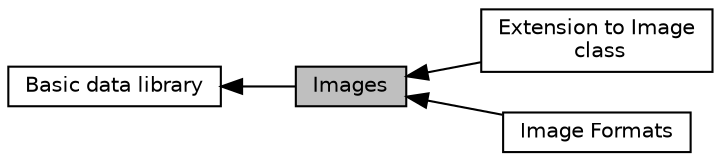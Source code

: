 digraph "Images"
{
  edge [fontname="Helvetica",fontsize="10",labelfontname="Helvetica",labelfontsize="10"];
  node [fontname="Helvetica",fontsize="10",shape=record];
  rankdir=LR;
  Node1 [label="Basic data library",height=0.2,width=0.4,color="black", fillcolor="white", style="filled",URL="$group__DataLibrary.html"];
  Node3 [label="Extension to Image\l class",height=0.2,width=0.4,color="black", fillcolor="white", style="filled",URL="$group__ImageExtension.html"];
  Node0 [label="Images",height=0.2,width=0.4,color="black", fillcolor="grey75", style="filled", fontcolor="black"];
  Node2 [label="Image Formats",height=0.2,width=0.4,color="black", fillcolor="white", style="filled",URL="$group__ImageFormats.html"];
  Node1->Node0 [shape=plaintext, dir="back", style="solid"];
  Node0->Node2 [shape=plaintext, dir="back", style="solid"];
  Node0->Node3 [shape=plaintext, dir="back", style="solid"];
}
